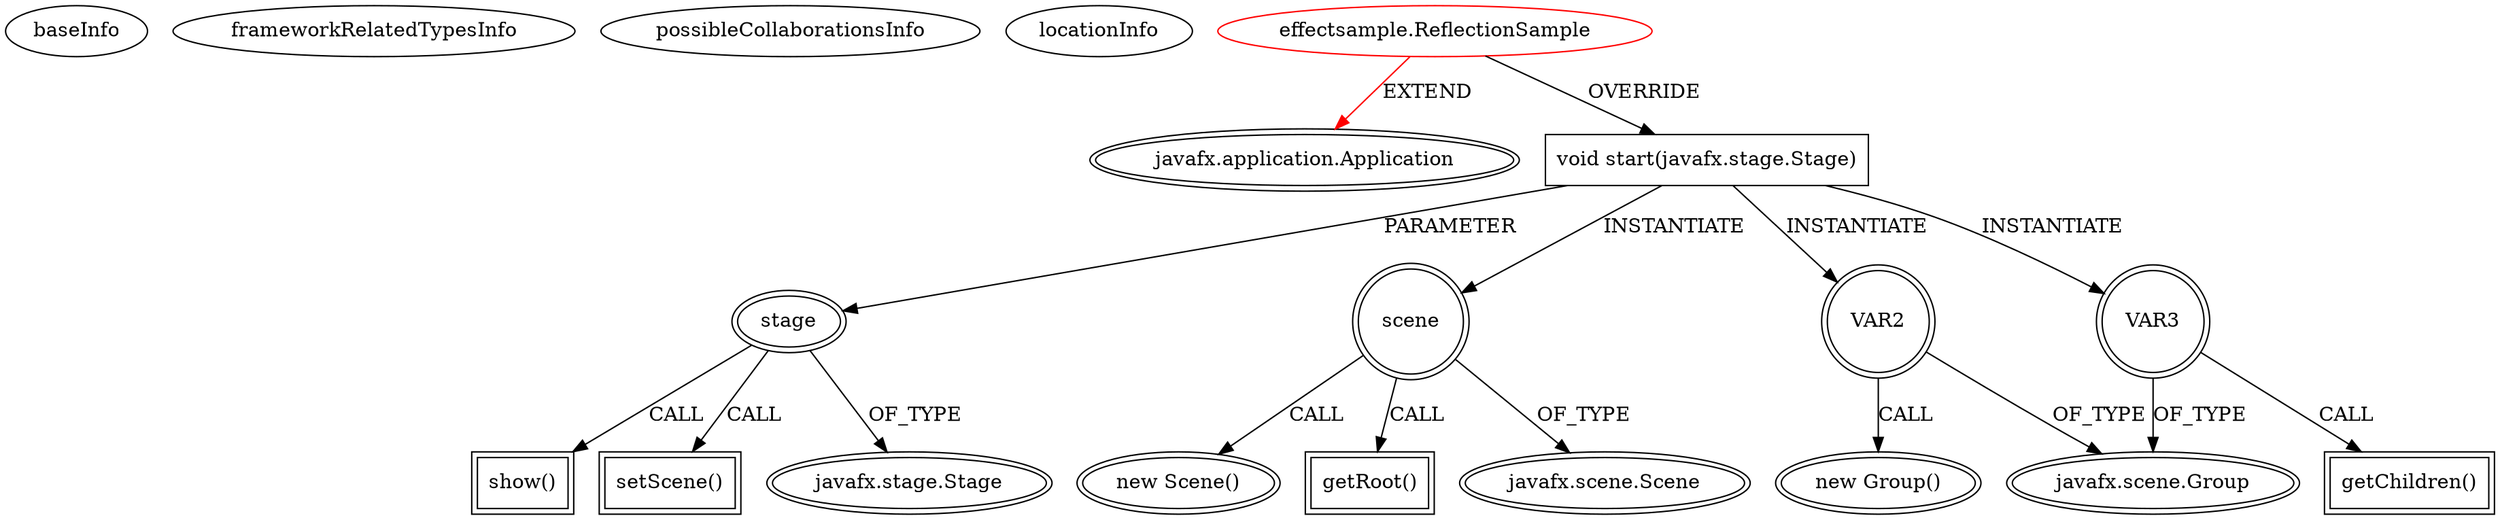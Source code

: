 digraph {
baseInfo[graphId=4567,category="extension_graph",isAnonymous=false,possibleRelation=false]
frameworkRelatedTypesInfo[0="javafx.application.Application"]
possibleCollaborationsInfo[]
locationInfo[projectName="tomoTaka01-EffectSample",filePath="/tomoTaka01-EffectSample/EffectSample-master/src/effectsample/ReflectionSample.java",contextSignature="ReflectionSample",graphId="4567"]
0[label="effectsample.ReflectionSample",vertexType="ROOT_CLIENT_CLASS_DECLARATION",isFrameworkType=false,color=red]
1[label="javafx.application.Application",vertexType="FRAMEWORK_CLASS_TYPE",isFrameworkType=true,peripheries=2]
2[label="void start(javafx.stage.Stage)",vertexType="OVERRIDING_METHOD_DECLARATION",isFrameworkType=false,shape=box]
3[label="stage",vertexType="PARAMETER_DECLARATION",isFrameworkType=true,peripheries=2]
4[label="javafx.stage.Stage",vertexType="FRAMEWORK_CLASS_TYPE",isFrameworkType=true,peripheries=2]
6[label="show()",vertexType="INSIDE_CALL",isFrameworkType=true,peripheries=2,shape=box]
8[label="scene",vertexType="VARIABLE_EXPRESION",isFrameworkType=true,peripheries=2,shape=circle]
9[label="javafx.scene.Scene",vertexType="FRAMEWORK_CLASS_TYPE",isFrameworkType=true,peripheries=2]
7[label="new Scene()",vertexType="CONSTRUCTOR_CALL",isFrameworkType=true,peripheries=2]
11[label="VAR2",vertexType="VARIABLE_EXPRESION",isFrameworkType=true,peripheries=2,shape=circle]
12[label="javafx.scene.Group",vertexType="FRAMEWORK_CLASS_TYPE",isFrameworkType=true,peripheries=2]
10[label="new Group()",vertexType="CONSTRUCTOR_CALL",isFrameworkType=true,peripheries=2]
13[label="VAR3",vertexType="VARIABLE_EXPRESION",isFrameworkType=true,peripheries=2,shape=circle]
14[label="getChildren()",vertexType="INSIDE_CALL",isFrameworkType=true,peripheries=2,shape=box]
17[label="getRoot()",vertexType="INSIDE_CALL",isFrameworkType=true,peripheries=2,shape=box]
19[label="setScene()",vertexType="INSIDE_CALL",isFrameworkType=true,peripheries=2,shape=box]
0->1[label="EXTEND",color=red]
0->2[label="OVERRIDE"]
3->4[label="OF_TYPE"]
2->3[label="PARAMETER"]
3->6[label="CALL"]
2->8[label="INSTANTIATE"]
8->9[label="OF_TYPE"]
8->7[label="CALL"]
2->11[label="INSTANTIATE"]
11->12[label="OF_TYPE"]
11->10[label="CALL"]
2->13[label="INSTANTIATE"]
13->12[label="OF_TYPE"]
13->14[label="CALL"]
8->17[label="CALL"]
3->19[label="CALL"]
}
